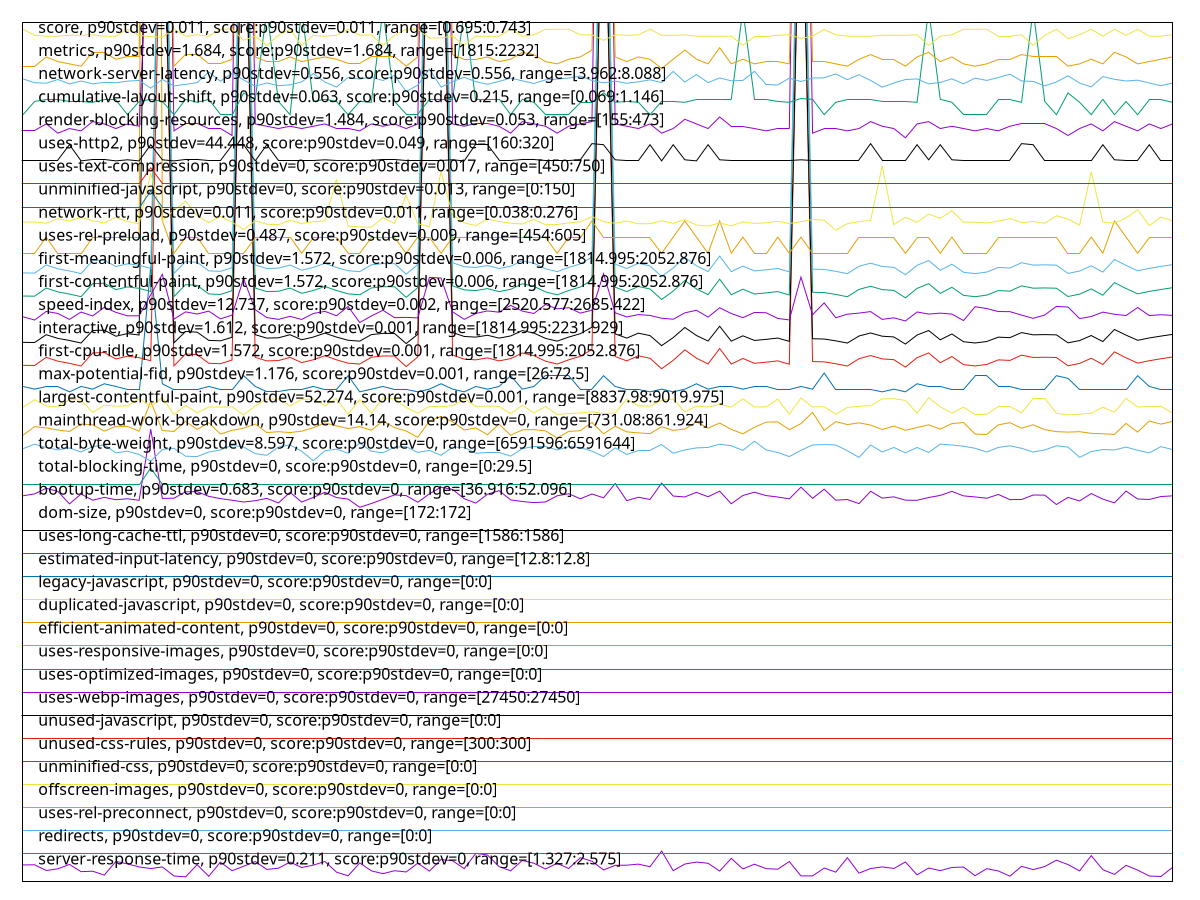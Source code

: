 reset
set terminal svg size 640, 4440 enhanced background rgb 'white'
set output "reprap/correlation/pages+cached+noexternal+nosvg/correlation.svg"

$serverResponseTimeP90Stdev0211ScoreP90Stdev0Range13272575 <<EOF
0 0.7171574903969269
1 0.7234314980793852
2 0.47695262483994866
3 0.5486555697823303
4 0.7386683738796416
5 0.42676056338028173
6 0.4455825864276568
7 0.27708066581306
8 0.8704225352112676
9 0.7628681177976953
10 0.6320102432778487
11 0.5620998719590267
12 0.6302176696542894
13 0.24033290653008957
14 0.2
15 0.7288092189500639
16 0.22599231754161345
17 0.840845070422535
18 0.46798975672215115
19 0.6597951344430215
20 0.864148527528809
21 0.5235595390524965
22 0.5746478873239435
23 0.8417413572343146
24 0.6069142125480154
25 0.7081946222791293
26 0.866837387964148
27 0.4052496798975672
28 0.24481434058898852
29 0.8040973111395644
30 0.4626120358514723
31 0.33892445582586406
32 0.46709346991037126
33 0.41241997439180544
34 0.7933418693982071
35 0.4491677336747759
36 0.9483994878361073
37 0.8999999999999999
38 0.556722151088348
39 1.2199743918053771
40 1.1482714468629958
41 0.6418693982074264
42 0.46440460947503204
43 0.9107554417413568
44 0.7897567221510884
45 0.5414852752880919
46 0.7897567221510884
47 0.5638924455825862
48 1.0317541613316257
49 0.8793854033290651
50 0.5002560819462227
51 0.7010243277848911
52 0.7064020486555695
53 0.7521126760563379
54 0.6409731113956465
55 1.318565941101152
56 0.4697823303457105
57 0.7556978233034568
58 0.8417413572343146
59 0.7897567221510884
60 0.452752880921895
61 1.0003841229193342
62 0.5432778489116514
63 0.7503201024327784
64 0.5576184379001281
65 0.5316261203585145
66 0.8650448143405887
67 0.2421254801536493
68 0.24122919334186943
69 0.5818181818181818
70 0.4052496798975672
71 1.0272727272727271
72 0.3622279129321383
73 0.5620998719590267
74 0.6302176696542892
75 0.5647887323943659
76 0.845326504481434
77 0.28873239436619713
78 0.5827144686299615
79 0.4697823303457107
80 0.6087067861715747
81 0.6257362355953905
82 0.251088348271447
83 0.5549295774647887
84 0.45633802816901403
85 0.2304737516005122
86 0.6553137003841227
87 0.5163892445582585
88 0.6481434058898846
89 0.9233034571062737
90 0.7332906530089625
91 0.4590268886043534
92 1.1204865556978232
93 0.5119078104993597
94 0.3075544174135722
95 0.7001280409731114
96 0.4930857874519845
97 0.23854033290653
98 0.2179257362355954
99 0.6078104993597948
EOF

$redirectsP90Stdev0ScoreP90Stdev0Range00 <<EOF
0 1.2
1 1.2
2 1.2
3 1.2
4 1.2
5 1.2
6 1.2
7 1.2
8 1.2
9 1.2
10 1.2
11 1.2
12 1.2
13 1.2
14 1.2
15 1.2
16 1.2
17 1.2
18 1.2
19 1.2
20 1.2
21 1.2
22 1.2
23 1.2
24 1.2
25 1.2
26 1.2
27 1.2
28 1.2
29 1.2
30 1.2
31 1.2
32 1.2
33 1.2
34 1.2
35 1.2
36 1.2
37 1.2
38 1.2
39 1.2
40 1.2
41 1.2
42 1.2
43 1.2
44 1.2
45 1.2
46 1.2
47 1.2
48 1.2
49 1.2
50 1.2
51 1.2
52 1.2
53 1.2
54 1.2
55 1.2
56 1.2
57 1.2
58 1.2
59 1.2
60 1.2
61 1.2
62 1.2
63 1.2
64 1.2
65 1.2
66 1.2
67 1.2
68 1.2
69 1.2
70 1.2
71 1.2
72 1.2
73 1.2
74 1.2
75 1.2
76 1.2
77 1.2
78 1.2
79 1.2
80 1.2
81 1.2
82 1.2
83 1.2
84 1.2
85 1.2
86 1.2
87 1.2
88 1.2
89 1.2
90 1.2
91 1.2
92 1.2
93 1.2
94 1.2
95 1.2
96 1.2
97 1.2
98 1.2
99 1.2
EOF

$usesRelPreconnectP90Stdev0ScoreP90Stdev0Range00 <<EOF
0 2.2
1 2.2
2 2.2
3 2.2
4 2.2
5 2.2
6 2.2
7 2.2
8 2.2
9 2.2
10 2.2
11 2.2
12 2.2
13 2.2
14 2.2
15 2.2
16 2.2
17 2.2
18 2.2
19 2.2
20 2.2
21 2.2
22 2.2
23 2.2
24 2.2
25 2.2
26 2.2
27 2.2
28 2.2
29 2.2
30 2.2
31 2.2
32 2.2
33 2.2
34 2.2
35 2.2
36 2.2
37 2.2
38 2.2
39 2.2
40 2.2
41 2.2
42 2.2
43 2.2
44 2.2
45 2.2
46 2.2
47 2.2
48 2.2
49 2.2
50 2.2
51 2.2
52 2.2
53 2.2
54 2.2
55 2.2
56 2.2
57 2.2
58 2.2
59 2.2
60 2.2
61 2.2
62 2.2
63 2.2
64 2.2
65 2.2
66 2.2
67 2.2
68 2.2
69 2.2
70 2.2
71 2.2
72 2.2
73 2.2
74 2.2
75 2.2
76 2.2
77 2.2
78 2.2
79 2.2
80 2.2
81 2.2
82 2.2
83 2.2
84 2.2
85 2.2
86 2.2
87 2.2
88 2.2
89 2.2
90 2.2
91 2.2
92 2.2
93 2.2
94 2.2
95 2.2
96 2.2
97 2.2
98 2.2
99 2.2
EOF

$offscreenImagesP90Stdev0ScoreP90Stdev0Range00 <<EOF
0 3.2
1 3.2
2 3.2
3 3.2
4 3.2
5 3.2
6 3.2
7 3.2
8 3.2
9 3.2
10 3.2
11 3.2
12 3.2
13 3.2
14 3.2
15 3.2
16 3.2
17 3.2
18 3.2
19 3.2
20 3.2
21 3.2
22 3.2
23 3.2
24 3.2
25 3.2
26 3.2
27 3.2
28 3.2
29 3.2
30 3.2
31 3.2
32 3.2
33 3.2
34 3.2
35 3.2
36 3.2
37 3.2
38 3.2
39 3.2
40 3.2
41 3.2
42 3.2
43 3.2
44 3.2
45 3.2
46 3.2
47 3.2
48 3.2
49 3.2
50 3.2
51 3.2
52 3.2
53 3.2
54 3.2
55 3.2
56 3.2
57 3.2
58 3.2
59 3.2
60 3.2
61 3.2
62 3.2
63 3.2
64 3.2
65 3.2
66 3.2
67 3.2
68 3.2
69 3.2
70 3.2
71 3.2
72 3.2
73 3.2
74 3.2
75 3.2
76 3.2
77 3.2
78 3.2
79 3.2
80 3.2
81 3.2
82 3.2
83 3.2
84 3.2
85 3.2
86 3.2
87 3.2
88 3.2
89 3.2
90 3.2
91 3.2
92 3.2
93 3.2
94 3.2
95 3.2
96 3.2
97 3.2
98 3.2
99 3.2
EOF

$unminifiedCssP90Stdev0ScoreP90Stdev0Range00 <<EOF
0 4.2
1 4.2
2 4.2
3 4.2
4 4.2
5 4.2
6 4.2
7 4.2
8 4.2
9 4.2
10 4.2
11 4.2
12 4.2
13 4.2
14 4.2
15 4.2
16 4.2
17 4.2
18 4.2
19 4.2
20 4.2
21 4.2
22 4.2
23 4.2
24 4.2
25 4.2
26 4.2
27 4.2
28 4.2
29 4.2
30 4.2
31 4.2
32 4.2
33 4.2
34 4.2
35 4.2
36 4.2
37 4.2
38 4.2
39 4.2
40 4.2
41 4.2
42 4.2
43 4.2
44 4.2
45 4.2
46 4.2
47 4.2
48 4.2
49 4.2
50 4.2
51 4.2
52 4.2
53 4.2
54 4.2
55 4.2
56 4.2
57 4.2
58 4.2
59 4.2
60 4.2
61 4.2
62 4.2
63 4.2
64 4.2
65 4.2
66 4.2
67 4.2
68 4.2
69 4.2
70 4.2
71 4.2
72 4.2
73 4.2
74 4.2
75 4.2
76 4.2
77 4.2
78 4.2
79 4.2
80 4.2
81 4.2
82 4.2
83 4.2
84 4.2
85 4.2
86 4.2
87 4.2
88 4.2
89 4.2
90 4.2
91 4.2
92 4.2
93 4.2
94 4.2
95 4.2
96 4.2
97 4.2
98 4.2
99 4.2
EOF

$unusedCssRulesP90Stdev0ScoreP90Stdev0Range300300 <<EOF
0 5.2
1 5.2
2 5.2
3 5.2
4 5.2
5 5.2
6 5.2
7 5.2
8 5.2
9 5.2
10 5.2
11 5.2
12 5.2
13 5.2
14 5.2
15 5.2
16 5.2
17 5.2
18 5.2
19 5.2
20 5.2
21 5.2
22 5.2
23 5.2
24 5.2
25 5.2
26 5.2
27 5.2
28 5.2
29 5.2
30 5.2
31 5.2
32 5.2
33 5.2
34 5.2
35 5.2
36 5.2
37 5.2
38 5.2
39 5.2
40 5.2
41 5.2
42 5.2
43 5.2
44 5.2
45 5.2
46 5.2
47 5.2
48 5.2
49 5.2
50 5.2
51 5.2
52 5.2
53 5.2
54 5.2
55 5.2
56 5.2
57 5.2
58 5.2
59 5.2
60 5.2
61 5.2
62 5.2
63 5.2
64 5.2
65 5.2
66 5.2
67 5.2
68 5.2
69 5.2
70 5.2
71 5.2
72 5.2
73 5.2
74 5.2
75 5.2
76 5.2
77 5.2
78 5.2
79 5.2
80 5.2
81 5.2
82 5.2
83 5.2
84 5.2
85 5.2
86 5.2
87 5.2
88 5.2
89 5.2
90 5.2
91 5.2
92 5.2
93 5.2
94 5.2
95 5.2
96 5.2
97 5.2
98 5.2
99 5.2
EOF

$unusedJavascriptP90Stdev0ScoreP90Stdev0Range00 <<EOF
0 6.2
1 6.2
2 6.2
3 6.2
4 6.2
5 6.2
6 6.2
7 6.2
8 6.2
9 6.2
10 6.2
11 6.2
12 6.2
13 6.2
14 6.2
15 6.2
16 6.2
17 6.2
18 6.2
19 6.2
20 6.2
21 6.2
22 6.2
23 6.2
24 6.2
25 6.2
26 6.2
27 6.2
28 6.2
29 6.2
30 6.2
31 6.2
32 6.2
33 6.2
34 6.2
35 6.2
36 6.2
37 6.2
38 6.2
39 6.2
40 6.2
41 6.2
42 6.2
43 6.2
44 6.2
45 6.2
46 6.2
47 6.2
48 6.2
49 6.2
50 6.2
51 6.2
52 6.2
53 6.2
54 6.2
55 6.2
56 6.2
57 6.2
58 6.2
59 6.2
60 6.2
61 6.2
62 6.2
63 6.2
64 6.2
65 6.2
66 6.2
67 6.2
68 6.2
69 6.2
70 6.2
71 6.2
72 6.2
73 6.2
74 6.2
75 6.2
76 6.2
77 6.2
78 6.2
79 6.2
80 6.2
81 6.2
82 6.2
83 6.2
84 6.2
85 6.2
86 6.2
87 6.2
88 6.2
89 6.2
90 6.2
91 6.2
92 6.2
93 6.2
94 6.2
95 6.2
96 6.2
97 6.2
98 6.2
99 6.2
EOF

$usesWebpImagesP90Stdev0ScoreP90Stdev0Range2745027450 <<EOF
0 7.2
1 7.2
2 7.2
3 7.2
4 7.2
5 7.2
6 7.2
7 7.2
8 7.2
9 7.2
10 7.2
11 7.2
12 7.2
13 7.2
14 7.2
15 7.2
16 7.2
17 7.2
18 7.2
19 7.2
20 7.2
21 7.2
22 7.2
23 7.2
24 7.2
25 7.2
26 7.2
27 7.2
28 7.2
29 7.2
30 7.2
31 7.2
32 7.2
33 7.2
34 7.2
35 7.2
36 7.2
37 7.2
38 7.2
39 7.2
40 7.2
41 7.2
42 7.2
43 7.2
44 7.2
45 7.2
46 7.2
47 7.2
48 7.2
49 7.2
50 7.2
51 7.2
52 7.2
53 7.2
54 7.2
55 7.2
56 7.2
57 7.2
58 7.2
59 7.2
60 7.2
61 7.2
62 7.2
63 7.2
64 7.2
65 7.2
66 7.2
67 7.2
68 7.2
69 7.2
70 7.2
71 7.2
72 7.2
73 7.2
74 7.2
75 7.2
76 7.2
77 7.2
78 7.2
79 7.2
80 7.2
81 7.2
82 7.2
83 7.2
84 7.2
85 7.2
86 7.2
87 7.2
88 7.2
89 7.2
90 7.2
91 7.2
92 7.2
93 7.2
94 7.2
95 7.2
96 7.2
97 7.2
98 7.2
99 7.2
EOF

$usesOptimizedImagesP90Stdev0ScoreP90Stdev0Range00 <<EOF
0 8.2
1 8.2
2 8.2
3 8.2
4 8.2
5 8.2
6 8.2
7 8.2
8 8.2
9 8.2
10 8.2
11 8.2
12 8.2
13 8.2
14 8.2
15 8.2
16 8.2
17 8.2
18 8.2
19 8.2
20 8.2
21 8.2
22 8.2
23 8.2
24 8.2
25 8.2
26 8.2
27 8.2
28 8.2
29 8.2
30 8.2
31 8.2
32 8.2
33 8.2
34 8.2
35 8.2
36 8.2
37 8.2
38 8.2
39 8.2
40 8.2
41 8.2
42 8.2
43 8.2
44 8.2
45 8.2
46 8.2
47 8.2
48 8.2
49 8.2
50 8.2
51 8.2
52 8.2
53 8.2
54 8.2
55 8.2
56 8.2
57 8.2
58 8.2
59 8.2
60 8.2
61 8.2
62 8.2
63 8.2
64 8.2
65 8.2
66 8.2
67 8.2
68 8.2
69 8.2
70 8.2
71 8.2
72 8.2
73 8.2
74 8.2
75 8.2
76 8.2
77 8.2
78 8.2
79 8.2
80 8.2
81 8.2
82 8.2
83 8.2
84 8.2
85 8.2
86 8.2
87 8.2
88 8.2
89 8.2
90 8.2
91 8.2
92 8.2
93 8.2
94 8.2
95 8.2
96 8.2
97 8.2
98 8.2
99 8.2
EOF

$usesResponsiveImagesP90Stdev0ScoreP90Stdev0Range00 <<EOF
0 9.2
1 9.2
2 9.2
3 9.2
4 9.2
5 9.2
6 9.2
7 9.2
8 9.2
9 9.2
10 9.2
11 9.2
12 9.2
13 9.2
14 9.2
15 9.2
16 9.2
17 9.2
18 9.2
19 9.2
20 9.2
21 9.2
22 9.2
23 9.2
24 9.2
25 9.2
26 9.2
27 9.2
28 9.2
29 9.2
30 9.2
31 9.2
32 9.2
33 9.2
34 9.2
35 9.2
36 9.2
37 9.2
38 9.2
39 9.2
40 9.2
41 9.2
42 9.2
43 9.2
44 9.2
45 9.2
46 9.2
47 9.2
48 9.2
49 9.2
50 9.2
51 9.2
52 9.2
53 9.2
54 9.2
55 9.2
56 9.2
57 9.2
58 9.2
59 9.2
60 9.2
61 9.2
62 9.2
63 9.2
64 9.2
65 9.2
66 9.2
67 9.2
68 9.2
69 9.2
70 9.2
71 9.2
72 9.2
73 9.2
74 9.2
75 9.2
76 9.2
77 9.2
78 9.2
79 9.2
80 9.2
81 9.2
82 9.2
83 9.2
84 9.2
85 9.2
86 9.2
87 9.2
88 9.2
89 9.2
90 9.2
91 9.2
92 9.2
93 9.2
94 9.2
95 9.2
96 9.2
97 9.2
98 9.2
99 9.2
EOF

$efficientAnimatedContentP90Stdev0ScoreP90Stdev0Range00 <<EOF
0 10.2
1 10.2
2 10.2
3 10.2
4 10.2
5 10.2
6 10.2
7 10.2
8 10.2
9 10.2
10 10.2
11 10.2
12 10.2
13 10.2
14 10.2
15 10.2
16 10.2
17 10.2
18 10.2
19 10.2
20 10.2
21 10.2
22 10.2
23 10.2
24 10.2
25 10.2
26 10.2
27 10.2
28 10.2
29 10.2
30 10.2
31 10.2
32 10.2
33 10.2
34 10.2
35 10.2
36 10.2
37 10.2
38 10.2
39 10.2
40 10.2
41 10.2
42 10.2
43 10.2
44 10.2
45 10.2
46 10.2
47 10.2
48 10.2
49 10.2
50 10.2
51 10.2
52 10.2
53 10.2
54 10.2
55 10.2
56 10.2
57 10.2
58 10.2
59 10.2
60 10.2
61 10.2
62 10.2
63 10.2
64 10.2
65 10.2
66 10.2
67 10.2
68 10.2
69 10.2
70 10.2
71 10.2
72 10.2
73 10.2
74 10.2
75 10.2
76 10.2
77 10.2
78 10.2
79 10.2
80 10.2
81 10.2
82 10.2
83 10.2
84 10.2
85 10.2
86 10.2
87 10.2
88 10.2
89 10.2
90 10.2
91 10.2
92 10.2
93 10.2
94 10.2
95 10.2
96 10.2
97 10.2
98 10.2
99 10.2
EOF

$duplicatedJavascriptP90Stdev0ScoreP90Stdev0Range00 <<EOF
0 11.2
1 11.2
2 11.2
3 11.2
4 11.2
5 11.2
6 11.2
7 11.2
8 11.2
9 11.2
10 11.2
11 11.2
12 11.2
13 11.2
14 11.2
15 11.2
16 11.2
17 11.2
18 11.2
19 11.2
20 11.2
21 11.2
22 11.2
23 11.2
24 11.2
25 11.2
26 11.2
27 11.2
28 11.2
29 11.2
30 11.2
31 11.2
32 11.2
33 11.2
34 11.2
35 11.2
36 11.2
37 11.2
38 11.2
39 11.2
40 11.2
41 11.2
42 11.2
43 11.2
44 11.2
45 11.2
46 11.2
47 11.2
48 11.2
49 11.2
50 11.2
51 11.2
52 11.2
53 11.2
54 11.2
55 11.2
56 11.2
57 11.2
58 11.2
59 11.2
60 11.2
61 11.2
62 11.2
63 11.2
64 11.2
65 11.2
66 11.2
67 11.2
68 11.2
69 11.2
70 11.2
71 11.2
72 11.2
73 11.2
74 11.2
75 11.2
76 11.2
77 11.2
78 11.2
79 11.2
80 11.2
81 11.2
82 11.2
83 11.2
84 11.2
85 11.2
86 11.2
87 11.2
88 11.2
89 11.2
90 11.2
91 11.2
92 11.2
93 11.2
94 11.2
95 11.2
96 11.2
97 11.2
98 11.2
99 11.2
EOF

$legacyJavascriptP90Stdev0ScoreP90Stdev0Range00 <<EOF
0 12.2
1 12.2
2 12.2
3 12.2
4 12.2
5 12.2
6 12.2
7 12.2
8 12.2
9 12.2
10 12.2
11 12.2
12 12.2
13 12.2
14 12.2
15 12.2
16 12.2
17 12.2
18 12.2
19 12.2
20 12.2
21 12.2
22 12.2
23 12.2
24 12.2
25 12.2
26 12.2
27 12.2
28 12.2
29 12.2
30 12.2
31 12.2
32 12.2
33 12.2
34 12.2
35 12.2
36 12.2
37 12.2
38 12.2
39 12.2
40 12.2
41 12.2
42 12.2
43 12.2
44 12.2
45 12.2
46 12.2
47 12.2
48 12.2
49 12.2
50 12.2
51 12.2
52 12.2
53 12.2
54 12.2
55 12.2
56 12.2
57 12.2
58 12.2
59 12.2
60 12.2
61 12.2
62 12.2
63 12.2
64 12.2
65 12.2
66 12.2
67 12.2
68 12.2
69 12.2
70 12.2
71 12.2
72 12.2
73 12.2
74 12.2
75 12.2
76 12.2
77 12.2
78 12.2
79 12.2
80 12.2
81 12.2
82 12.2
83 12.2
84 12.2
85 12.2
86 12.2
87 12.2
88 12.2
89 12.2
90 12.2
91 12.2
92 12.2
93 12.2
94 12.2
95 12.2
96 12.2
97 12.2
98 12.2
99 12.2
EOF

$estimatedInputLatencyP90Stdev0ScoreP90Stdev0Range128128 <<EOF
0 13.2
1 13.2
2 13.2
3 13.2
4 13.2
5 13.2
6 13.2
7 13.2
8 13.2
9 13.2
10 13.2
11 13.2
12 13.2
13 13.2
14 13.2
15 13.2
16 13.2
17 13.2
18 13.2
19 13.2
20 13.2
21 13.2
22 13.2
23 13.2
24 13.2
25 13.2
26 13.2
27 13.2
28 13.2
29 13.2
30 13.2
31 13.2
32 13.2
33 13.2
34 13.2
35 13.2
36 13.2
37 13.2
38 13.2
39 13.2
40 13.2
41 13.2
42 13.2
43 13.2
44 13.2
45 13.2
46 13.2
47 13.2
48 13.2
49 13.2
50 13.2
51 13.2
52 13.2
53 13.2
54 13.2
55 13.2
56 13.2
57 13.2
58 13.2
59 13.2
60 13.2
61 13.2
62 13.2
63 13.2
64 13.2
65 13.2
66 13.2
67 13.2
68 13.2
69 13.2
70 13.2
71 13.2
72 13.2
73 13.2
74 13.2
75 13.2
76 13.2
77 13.2
78 13.2
79 13.2
80 13.2
81 13.2
82 13.2
83 13.2
84 13.2
85 13.2
86 13.2
87 13.2
88 13.2
89 13.2
90 13.2
91 13.2
92 13.2
93 13.2
94 13.2
95 13.2
96 13.2
97 13.2
98 13.2
99 13.2
EOF

$usesLongCacheTtlP90Stdev0ScoreP90Stdev0Range15861586 <<EOF
0 14.2
1 14.2
2 14.2
3 14.2
4 14.2
5 14.2
6 14.2
7 14.2
8 14.2
9 14.2
10 14.2
11 14.2
12 14.2
13 14.2
14 14.2
15 14.2
16 14.2
17 14.2
18 14.2
19 14.2
20 14.2
21 14.2
22 14.2
23 14.2
24 14.2
25 14.2
26 14.2
27 14.2
28 14.2
29 14.2
30 14.2
31 14.2
32 14.2
33 14.2
34 14.2
35 14.2
36 14.2
37 14.2
38 14.2
39 14.2
40 14.2
41 14.2
42 14.2
43 14.2
44 14.2
45 14.2
46 14.2
47 14.2
48 14.2
49 14.2
50 14.2
51 14.2
52 14.2
53 14.2
54 14.2
55 14.2
56 14.2
57 14.2
58 14.2
59 14.2
60 14.2
61 14.2
62 14.2
63 14.2
64 14.2
65 14.2
66 14.2
67 14.2
68 14.2
69 14.2
70 14.2
71 14.2
72 14.2
73 14.2
74 14.2
75 14.2
76 14.2
77 14.2
78 14.2
79 14.2
80 14.2
81 14.2
82 14.2
83 14.2
84 14.2
85 14.2
86 14.2
87 14.2
88 14.2
89 14.2
90 14.2
91 14.2
92 14.2
93 14.2
94 14.2
95 14.2
96 14.2
97 14.2
98 14.2
99 14.2
EOF

$domSizeP90Stdev0ScoreP90Stdev0Range172172 <<EOF
0 15.2
1 15.2
2 15.2
3 15.2
4 15.2
5 15.2
6 15.2
7 15.2
8 15.2
9 15.2
10 15.2
11 15.2
12 15.2
13 15.2
14 15.2
15 15.2
16 15.2
17 15.2
18 15.2
19 15.2
20 15.2
21 15.2
22 15.2
23 15.2
24 15.2
25 15.2
26 15.2
27 15.2
28 15.2
29 15.2
30 15.2
31 15.2
32 15.2
33 15.2
34 15.2
35 15.2
36 15.2
37 15.2
38 15.2
39 15.2
40 15.2
41 15.2
42 15.2
43 15.2
44 15.2
45 15.2
46 15.2
47 15.2
48 15.2
49 15.2
50 15.2
51 15.2
52 15.2
53 15.2
54 15.2
55 15.2
56 15.2
57 15.2
58 15.2
59 15.2
60 15.2
61 15.2
62 15.2
63 15.2
64 15.2
65 15.2
66 15.2
67 15.2
68 15.2
69 15.2
70 15.2
71 15.2
72 15.2
73 15.2
74 15.2
75 15.2
76 15.2
77 15.2
78 15.2
79 15.2
80 15.2
81 15.2
82 15.2
83 15.2
84 15.2
85 15.2
86 15.2
87 15.2
88 15.2
89 15.2
90 15.2
91 15.2
92 15.2
93 15.2
94 15.2
95 15.2
96 15.2
97 15.2
98 15.2
99 15.2
EOF

$bootupTimeP90Stdev0683ScoreP90Stdev0Range3691652096 <<EOF
0 16.70025477707006
1 16.78229299363057
2 17.02216560509554
3 16.89197452229299
4 16.349808917197453
5 16.77605095541401
6 16.508535031847135
7 16.631592356687896
8 16.52993630573248
9 16.570063694267514
10 16.506751592356686
11 19.584076433121005
12 16.586114649681527
13 16.59592356687898
14 16.86968152866242
15 16.88038216560509
16 16.676178343949044
17 16.5771974522293
18 16.50853503184713
19 16.430063694267513
20 16.487133757961782
21 16.58700636942675
22 16.390828025477706
23 16.848280254777066
24 16.42917197452229
25 16.62713375796178
26 16.852738853503183
27 16.62356687898089
28 16.55668789808917
29 16.2
30 16.365859872611463
31 16.549554140127388
32 16.737707006369426
33 16.707388535031846
34 16.41936305732484
35 16.784076433121015
36 17.072993630573244
37 16.9740127388535
38 16.573630573248405
39 16.384585987261143
40 16.765350318471334
41 16.923184713375797
42 16.52369426751592
43 16.451464968152866
44 16.405095541401273
45 16.432738853503185
46 16.698471337579615
47 16.78764331210191
48 16.570955414012737
49 16.77605095541401
50 16.612866242038212
51 17.229044585987257
52 16.488917197452228
53 16.636942675159233
54 16.54152866242038
55 17.24687898089172
56 16.688662420382165
57 16.650318471337577
58 16.84917197452229
59 16.658343949044582
60 16.9
61 16.354267515923567
62 16.712738853503183
63 16.854522292993625
64 16.70917197452229
65 16.64764331210191
66 16.566496815286623
67 17.07388535031847
68 16.59057324840764
69 16.98649681528662
70 16.509426751592354
71 16.538853503184715
72 16.360509554140126
73 16.89554140127388
74 16.59859872611465
75 16.65477707006369
76 16.51031847133758
77 16.503184713375795
78 16.62624203821656
79 16.716305732484074
80 16.890191082802545
81 16.69668789808917
82 16.650318471337577
83 16.59324840764331
84 16.757324840764326
85 16.533503184713375
86 16.53796178343949
87 16.732356687898086
88 16.728789808917195
89 16.32216560509554
90 16.630700636942674
91 16.476433121019106
92 16.79745222929936
93 16.555796178343947
94 16.39528662420382
95 16.904458598726112
96 16.55936305732484
97 16.540636942675157
98 16.667261146496813
99 16.695796178343947
EOF

$totalBlockingTimeP90Stdev0ScoreP90Stdev0Range0295 <<EOF
0 17.2
1 17.2
2 17.2
3 17.2
4 17.2
5 17.2
6 17.2
7 17.2
8 17.2
9 17.2
10 17.2
11 17.9
12 17.2
13 17.2
14 17.2
15 17.2
16 17.2
17 17.2
18 17.2
19 17.2
20 17.2
21 17.2
22 17.2
23 17.2
24 17.2
25 17.2
26 17.2
27 17.2
28 17.2
29 17.2
30 17.2
31 17.2
32 17.2
33 17.2
34 17.2
35 17.2
36 17.2
37 17.2
38 17.2
39 17.2
40 17.2
41 17.2
42 17.2
43 17.2
44 17.2
45 17.2
46 17.2
47 17.2
48 17.2
49 17.2
50 17.2
51 17.2
52 17.2
53 17.2
54 17.2
55 17.2
56 17.2
57 17.2
58 17.2
59 17.2
60 17.2
61 17.2
62 17.2
63 17.2
64 17.2
65 17.2
66 17.2
67 17.2
68 17.2
69 17.2
70 17.2
71 17.2
72 17.2
73 17.2
74 17.2
75 17.2
76 17.2
77 17.2
78 17.2
79 17.2
80 17.2
81 17.2
82 17.2
83 17.2
84 17.2
85 17.2
86 17.2
87 17.2
88 17.2
89 17.2
90 17.2
91 17.2
92 17.2
93 17.2
94 17.2
95 17.2
96 17.2
97 17.2
98 17.2
99 17.2
EOF

$totalByteWeightP90Stdev8597ScoreP90Stdev0Range65915966591644 <<EOF
0 18.73846153846154
1 18.935897435897434
2 18.79230769230769
3 18.684615384615384
4 18.774358974358975
5 18.594871794871793
6 18.828205128205127
7 18.9
8 18.558974358974357
9 18.63076923076923
10 18.487179487179485
11 18.2
12 18.702564102564104
13 18.756410256410255
14 18.415384615384614
15 18.397435897435898
16 18.594871794871793
17 18.684615384615384
18 18.882051282051282
19 18.81025641025641
20 18.52307692307692
21 18.45128205128205
22 18.81025641025641
23 18.9
24 18.63076923076923
25 18.21794871794872
26 18.648717948717948
27 18.72051282051282
28 18.54102564102564
29 18.98974358974359
30 18.63076923076923
31 18.558974358974357
32 18.81025641025641
33 18.828205128205127
34 18.576923076923077
35 18.666666666666664
36 18.45128205128205
37 18.81025641025641
38 18.79230769230769
39 18.54102564102564
40 18.558974358974357
41 18.558974358974357
42 18.415384615384614
43 18.73846153846154
44 18.846153846153847
45 18.846153846153847
46 18.684615384615384
47 18.828205128205127
48 18.79230769230769
49 18.63076923076923
50 18.397435897435898
51 18.774358974358975
52 18.487179487179485
53 18.648717948717948
54 18.648717948717948
55 18.91794871794872
56 18.54102564102564
57 18.684615384615384
58 18.774358974358975
59 18.79230769230769
60 18.935897435897434
61 18.864102564102563
62 18.666666666666664
63 19.06153846153846
64 18.684615384615384
65 18.576923076923077
66 18.397435897435898
67 18.666666666666664
68 18.9
69 18.91794871794872
70 18.9
71 18.648717948717948
72 18.361538461538462
73 18.9
74 18.594871794871793
75 18.79230769230769
76 18.558974358974357
77 18.79230769230769
78 18.576923076923077
79 18.935897435897434
80 18.9
81 18.846153846153847
82 18.756410256410255
83 18.594871794871793
84 18.79230769230769
85 18.864102564102563
86 18.756410256410255
87 18.594871794871793
88 18.684615384615384
89 18.864102564102563
90 18.81025641025641
91 18.361538461538462
92 18.612820512820512
93 18.702564102564104
94 18.684615384615384
95 18.81025641025641
96 18.666666666666664
97 18.558974358974357
98 18.828205128205127
99 18.702564102564104
EOF

$mainthreadWorkBreakdownP90Stdev1414ScoreP90Stdev0Range73108861924 <<EOF
0 19.321827622014528
1 19.69341640706127
2 19.638317757009357
3 19.548473520249228
4 19.485621322256844
5 19.80802353755626
6 19.77390792661821
7 19.49952924887505
8 19.706694357909313
9 19.703156801661482
10 19.49749394254067
11 20.785164416753222
12 19.525600553824855
13 19.485669781931467
14 19.925102111457257
15 19.574157147802012
16 19.866514364832128
17 19.372758740048454
18 19.533014884042927
19 19.624894427137416
20 19.805552094150222
21 19.43682242990654
22 19.475590169608868
23 19.436337833160263
24 19.49967462789893
25 19.646119764624444
26 19.85488404292143
27 19.72758047767394
28 19.611034960193834
29 19.695887850467283
30 19.54149532710282
31 19.934794046382844
32 19.651062651436483
33 19.50447213568709
34 19.233873312564892
35 19.933340256144003
36 20.1370647282797
37 19.9
38 19.550072689511957
39 19.63739702319141
40 19.345233644859807
41 19.803080650744207
42 19.318047767393562
43 19.55501557632399
44 19.566742817583936
45 19.510287296642435
46 19.2
47 19.486105919003123
48 19.51983385254413
49 19.874655590169613
50 19.38400138456213
51 19.70897196261682
52 19.46706126687435
53 19.42383523710626
54 19.38962270681897
55 19.687262028383532
56 19.53272412599515
57 19.58816199376947
58 19.900339217722404
59 19.627220491519562
60 19.849844236760134
61 19.575998615437868
62 19.381966078227762
63 19.667635860159223
64 19.88822429906543
65 19.899030806507458
66 19.559425406715132
67 19.825469020422293
68 20.310065766701296
69 19.531900311526485
70 19.911484942886823
71 19.78243682935272
72 19.858954655590182
73 19.761599169262723
74 19.57037729318102
75 19.718760816891667
76 19.53698857736241
77 19.65406715126342
78 19.772987192800286
79 19.58661128418138
80 19.823482173762553
81 19.872911041883015
82 19.37261336102457
83 19.355458636206297
84 19.77182416060922
85 19.86447905849776
86 19.625960539979232
87 19.775216337833157
88 19.56344755970925
89 19.478013153340253
90 19.457223952924878
91 19.474524056767056
92 19.404257528556588
93 19.384970578054688
94 19.35826929733472
95 19.833852544132913
96 19.456303219106953
97 19.94070612668744
98 19.802499134648663
99 19.92146763586017
EOF

$largestContentfulPaintP90Stdev52274ScoreP90Stdev0001Range8837989019975 <<EOF
0 20.531435538146145
1 20.857670928919074
2 20.589423929545177
3 20.549965377960714
4 20.86572708355668
5 20.853408479052934
6 20.309432180785684
7 20.623411162335
8 20.57632622549876
9 20.597585194206236
10 20.908014898435095
11 20.563576193068364
12 20.95461761453259
13 20.21667268874936
14 20.613418246673582
15 20.29736194276733
16 20.54668582083849
17 20.54255605423666
18 20.549070387879393
19 20.2
20 20.588486024720538
21 20.883825288127035
22 20.89314504353965
23 20.588831830478167
24 20.87146501278557
25 20.891912540404707
26 20.600377140332103
27 20.89883902143723
28 20.236423214595632
29 20.866389670607873
30 20.278806395570278
31 20.926361469490832
32 20.920022319220518
33 20.522219441533778
34 20.280799546981438
35 20.569524549661754
36 20.55803210579595
37 20.60480606623145
38 20.896945589791915
39 20.571690189316516
40 20.585596432004852
41 20.5638032058409
42 20.254685614705586
43 20.619491615780056
44 20.290157241514937
45 20.56158221238682
46 20.22143850574953
47 20.259734212912814
48 20.285869291583918
49 20.334856160087103
50 20.258688502935925
51 20.284194994642327
52 20.883900544416015
53 20.594452417945167
54 20.582341131041897
55 20.830099761229345
56 20.888130860054105
57 20.332454593002975
58 20.583097425648496
59 20.54187750373023
60 20.652736236924923
61 20.541169099489355
62 20.90191063900615
63 20.545429476179514
64 20.54743029834186
65 20.884435631142896
66 20.227969632117894
67 20.93339637762842
68 20.547332029799236
69 20.55672102929042
70 20.232469460636608
71 20.526252805451392
72 20.573824731331197
73 20.60216276682516
74 20.898504825465228
75 20.9
76 20.828628842853846
77 20.275340459925218
78 20.94289836521186
79 20.551565040566125
80 20.283274297178522
81 20.53672711258115
82 20.215609356776422
83 20.227026129718038
84 20.561334053219024
85 20.567278678095587
86 20.29447027687561
87 20.908900766542022
88 20.911325138562198
89 20.27348807716479
90 20.200510001297214
91 20.23465417351061
92 20.27213761031518
93 20.537577322060788
94 20.31750968913615
95 20.915916808777933
96 20.54463959612162
97 20.56491525744996
98 20.574559257589744
99 20.28018796005997
EOF

$maxPotentialFidP90Stdev1176ScoreP90Stdev0001Range26725 <<EOF
0 21.433333333333334
1 21.316666666666666
2 21.433333333333334
3 21.433333333333334
4 21.2
5 21.433333333333334
6 21.316666666666666
7 21.55
8 21.433333333333334
9 21.316666666666666
10 21.316666666666666
11 26.625
12 21.55
13 21.316666666666666
14 21.316666666666666
15 21.316666666666666
16 21.433333333333334
17 21.316666666666666
18 21.316666666666666
19 21.9
20 21.433333333333334
21 21.2
22 21.2
23 21.316666666666666
24 21.316666666666666
25 21.433333333333334
26 21.316666666666666
27 21.316666666666666
28 21.9
29 21.2
30 21.316666666666666
31 21.433333333333334
32 21.316666666666666
33 21.316666666666666
34 21.2
35 21.316666666666666
36 21.55
37 21.316666666666666
38 21.2
39 21.433333333333334
40 21.316666666666666
41 21.433333333333334
42 21.9
43 21.316666666666666
44 21.433333333333334
45 21.9
46 21.9
47 21.9
48 21.316666666666666
49 21.316666666666666
50 21.9
51 21.433333333333334
52 21.316666666666666
53 21.316666666666666
54 21.2
55 21.316666666666666
56 21.2
57 21.316666666666666
58 21.55
59 21.316666666666666
60 21.433333333333334
61 21.433333333333334
62 21.316666666666666
63 21.433333333333334
64 21.433333333333334
65 21.316666666666666
66 21.316666666666666
67 21.433333333333334
68 21.316666666666666
69 22.016666666666666
70 21.316666666666666
71 21.316666666666666
72 21.316666666666666
73 21.316666666666666
74 21.2
75 21.316666666666666
76 21.2
77 21.55
78 21.433333333333334
79 21.433333333333334
80 21.316666666666666
81 21.316666666666666
82 21.9
83 21.9
84 21.433333333333334
85 21.433333333333334
86 21.316666666666666
87 21.316666666666666
88 21.316666666666666
89 21.9
90 21.78333333333333
91 21.316666666666666
92 21.316666666666666
93 21.316666666666666
94 21.316666666666666
95 21.316666666666666
96 21.9
97 21.433333333333334
98 21.316666666666666
99 21.316666666666666
EOF

$firstCpuIdleP90Stdev1572ScoreP90Stdev0001Range18149952052876 <<EOF
0 22.348600823045278
1 22.34182098765435
2 22.69485596707817
3 22.52788065843623
4 22.4341152263374
5 22.31940329218104
6 22.882839506172818
7 22.9
8 22.62420781893
9 22.743436213991767
10 22.68078189300412
11 22.544485596707787
12 46.67337962963015
13 22.32518518518513
14 22.84063786008228
15 22.809094650205747
16 22.437860082304496
17 22.417654320987598
18 22.577561728395033
19 45.762165637860534
20 22.694320987654294
21 22.54010288065838
22 22.55487654320988
23 22.693415637860095
24 22.465617283950568
25 22.587572016460914
26 22.7641975308642
27 22.587263374485588
28 22.4429218106996
29 22.403528806584365
30 22.698127572016464
31 22.75351851851851
32 22.74979423868312
33 22.29355967078187
34 22.7117901234568
35 46.20190329218157
36 46.112463991770056
37 22.79115226337453
38 22.614958847736638
39 22.58551440329219
40 22.669279835390938
41 22.54039094650207
42 22.638837448559652
43 22.880823045267483
44 22.768724279835382
45 22.527777777777775
46 22.403240740740674
47 22.58705761316872
48 22.740041152263334
49 23.034588477366253
50 46.205982510288536
51 22.731111111111115
52 22.540288065843615
53 22.76369341563785
54 22.653744855967062
55 22.2
56 22.563641975308645
57 23.019876543209893
58 22.657901234567895
59 22.408230452674864
60 23.07670781893004
61 22.403930041152236
62 22.64390946502057
63 22.435555555555542
64 22.484032921810684
65 22.541995884773648
66 22.39401234567904
67 46.51845679012392
68 22.511275720164583
69 22.49904320987657
70 22.417427983539095
71 22.317860082304534
72 22.635360082304516
73 22.77234567901234
74 22.626131687242765
75 22.59300411522634
76 22.271409465020522
77 22.679485596707774
78 22.883312757201622
79 22.463909465020556
80 22.7267901234568
81 22.378271604938252
82 22.320082304526736
83 22.386625514403327
84 22.584176954732506
85 22.561728395061696
86 22.789609053497905
87 22.68816872427986
88 22.69890946502057
89 22.68695473251024
90 22.328292181069944
91 22.429732510288066
92 22.656378600823047
93 22.38448559670776
94 22.929753086419748
95 22.67444444444445
96 22.442006172839488
97 22.54755144032921
98 22.63153292181069
99 22.70841563786012
EOF

$interactiveP90Stdev1612ScoreP90Stdev0001Range18149952231929 <<EOF
0 23.342542153048
1 23.33603874132975
2 23.674679975187487
3 23.514512490836314
4 23.424570010714444
5 23.314535047651244
6 23.854999154119422
7 23.871459989849438
8 23.6069122539897
9 23.721279535329614
10 23.66117972142334
11 64.34559578187677
12 46.6755646252756
13 23.32008120453387
14 23.814518130040017
15 23.784260982349284
16 23.428162183499662
17 23.408780240230026
18 23.56216799187952
19 45.801502142898045
20 23.67416680764674
21 23.526236395420916
22 23.540407714430728
23 23.673298370270135
24 23.454787683978978
25 23.571770146055385
26 23.74119438335308
27 23.57147408785879
28 23.433017537923657
29 23.395230643433152
30 23.677818192071285
31 23.73095076975131
32 23.72737833417921
33 23.289745107990733
34 23.690923701573354
35 46.22331105847921
36 46.13751832741284
37 23.767050132521334
38 23.598040376698822
39 23.569796424744837
40 23.65014661929735
41 23.526512716404458
42 23.62094541250774
43 23.853064907235098
44 23.745536570236276
45 23.51441380477077
46 23.39495432244961
47 23.571276715727738
48 23.71802289516717
49 24.000561100772572
50 46.227223960977355
51 23.70945694467942
52 23.526414030338913
53 23.74071082163198
54 23.635245023402682
55 23.2
56 23.548815767213675
57 23.986448993402153
58 23.639231940450006
59 23.399740596627726
60 24.040963175999554
61 23.39561551908868
62 23.62581063553826
63 23.425951615631863
64 23.472452489708438
65 23.528052219026662
66 23.38610218237188
67 46.52695821350089
68 23.498584559860127
69 23.486850786668953
70 23.40856313088592
71 23.313054756668368
72 23.617609823492916
73 23.74901031974285
74 23.608757683415075
75 23.576980770315235
76 23.26849799808262
77 23.659936276997648
78 23.85545311002085
79 23.45314949529125
80 23.705312129927268
81 23.371003214346114
82 23.315186375683744
83 23.379016522867005
84 23.568513505892966
85 23.546980206394828
86 23.765569841538344
87 23.668265380928236
88 23.678568206169285
89 23.667100885354944
90 23.323061523712838
91 23.420365984323013
92 23.637771386680203
93 23.37696385270394
94 23.9
95 23.655100659786847
96 23.432139231940436
97 23.533381266565158
98 23.613938701855293
99 23.687686798624075
EOF

$speedIndexP90Stdev12737ScoreP90Stdev0002Range25205772685422 <<EOF
0 24.450666932019573
1 24.309307378310873
2 24.68110326039855
3 24.59598852702789
4 24.33610551669082
5 24.655872226030766
6 24.48673616959909
7 24.860500526157338
8 24.642327638884847
9 24.490292856255017
10 24.494020186271605
11 25.4086321964512
12 26.290221346358468
13 24.349649178806082
14 24.663535448027602
15 24.569687337264387
16 24.69296901116026
17 24.360021179960317
18 24.519853426896795
19 26.103230020740387
20 24.75628137012889
21 24.41679910248221
22 24.337294412166095
23 24.46855662992783
24 24.334035703432296
25 24.592344223232292
26 24.685871470472087
27 24.492937914295453
28 24.894919227627053
29 24.2
30 24.483916482918648
31 24.733155469822027
32 24.410787147789847
33 24.42484588716311
34 24.40098312729944
35 26.154473113416863
36 26.127774219516738
37 24.66578462307064
38 24.338956058606456
39 24.592938387668667
40 24.703093154653125
41 24.649693587365103
42 24.94546114976408
43 24.695610520763726
44 24.59268407347987
45 24.980364358655095
46 24.792640739798486
47 24.844596922830544
48 24.609838194860995
49 24.733458693180957
50 26.31587604651235
51 24.62323883107974
52 24.444329908461146
53 24.54434246026847
54 24.50845318694274
55 24.38693559771951
56 24.3446023177068
57 24.619519524310473
58 24.73293677310565
59 24.43663511771926
60 24.840385780547294
61 24.590885199001224
62 24.413409003238474
63 24.63827057332256
64 24.624128973424092
65 24.378716331189977
66 24.31384416065666
67 26.168943893739097
68 24.539358213018748
69 25.05259592575312
70 24.408703621142212
71 24.562502820250824
72 24.609460753986028
73 24.675025733071777
74 24.337482359920784
75 24.406511437633416
76 24.268869714145502
77 24.65775431713082
78 24.568297528987376
79 24.60853154610646
80 24.566330835783788
81 24.286403181718875
82 24.884670299364718
83 24.807679447082005
84 24.676966222030245
85 24.671635780822747
86 24.523090657445568
87 24.383206147083825
88 24.52796362925445
89 24.9
90 24.871540136337316
91 24.37385099729726
92 24.460800038933336
93 24.653236314174013
94 24.558180558320096
95 24.50372626598063
96 24.851368968447577
97 24.50299847162888
98 24.538541477691023
99 24.50949777613217
EOF

$firstContentfulPaintP90Stdev1572ScoreP90Stdev0006Range18149952052876 <<EOF
0 25.348600823045278
1 25.34182098765435
2 25.69485596707817
3 25.52788065843623
4 25.4341152263374
5 25.31940329218104
6 25.882839506172818
7 25.9
8 25.62420781893
9 25.743436213991767
10 25.68078189300412
11 25.544485596707787
12 49.67337962963015
13 25.32518518518513
14 25.84063786008228
15 25.809094650205747
16 25.437860082304496
17 25.417654320987598
18 25.577561728395033
19 48.762165637860534
20 25.694320987654294
21 25.54010288065838
22 25.55487654320988
23 25.693415637860095
24 25.465617283950568
25 25.587572016460914
26 25.7641975308642
27 25.587263374485588
28 25.4429218106996
29 25.403528806584365
30 25.698127572016464
31 25.75351851851851
32 25.74979423868312
33 25.29355967078187
34 25.7117901234568
35 49.20190329218157
36 49.112463991770056
37 25.79115226337453
38 25.614958847736638
39 25.58551440329219
40 25.669279835390938
41 25.54039094650207
42 25.638837448559652
43 25.880823045267483
44 25.768724279835382
45 25.527777777777775
46 25.403240740740674
47 25.58705761316872
48 25.740041152263334
49 26.034588477366253
50 49.205982510288536
51 25.731111111111115
52 25.540288065843615
53 25.76369341563785
54 25.653744855967062
55 25.2
56 25.563641975308645
57 26.019876543209893
58 25.657901234567895
59 25.408230452674864
60 26.07670781893004
61 25.403930041152236
62 25.64390946502057
63 25.435555555555542
64 25.484032921810684
65 25.541995884773648
66 25.39401234567904
67 49.51845679012392
68 25.511275720164583
69 25.49904320987657
70 25.417427983539095
71 25.317860082304534
72 25.635360082304516
73 25.77234567901234
74 25.626131687242765
75 25.59300411522634
76 25.271409465020522
77 25.679485596707774
78 25.883312757201622
79 25.463909465020556
80 25.7267901234568
81 25.378271604938252
82 25.320082304526736
83 25.386625514403327
84 25.584176954732506
85 25.561728395061696
86 25.789609053497905
87 25.68816872427986
88 25.69890946502057
89 25.68695473251024
90 25.328292181069944
91 25.429732510288066
92 25.656378600823047
93 25.38448559670776
94 25.929753086419748
95 25.67444444444445
96 25.442006172839488
97 25.54755144032921
98 25.63153292181069
99 25.70841563786012
EOF

$firstMeaningfulPaintP90Stdev1572ScoreP90Stdev0006Range18149952052876 <<EOF
0 26.348600823045278
1 26.34182098765435
2 26.69485596707817
3 26.52788065843623
4 26.4341152263374
5 26.31940329218104
6 26.882839506172818
7 26.9
8 26.62420781893
9 26.743436213991767
10 26.68078189300412
11 26.544485596707787
12 50.67337962963015
13 26.32518518518513
14 26.84063786008228
15 26.809094650205747
16 26.437860082304496
17 26.417654320987598
18 26.577561728395033
19 49.762165637860534
20 26.694320987654294
21 26.54010288065838
22 26.55487654320988
23 26.693415637860095
24 26.465617283950568
25 26.587572016460914
26 26.7641975308642
27 26.587263374485588
28 26.4429218106996
29 26.403528806584365
30 26.698127572016464
31 26.75351851851851
32 26.74979423868312
33 26.29355967078187
34 26.7117901234568
35 50.20190329218157
36 50.112463991770056
37 26.79115226337453
38 26.614958847736638
39 26.58551440329219
40 26.669279835390938
41 26.54039094650207
42 26.638837448559652
43 26.880823045267483
44 26.768724279835382
45 26.527777777777775
46 26.403240740740674
47 26.58705761316872
48 26.740041152263334
49 27.034588477366253
50 50.205982510288536
51 26.731111111111115
52 26.540288065843615
53 26.76369341563785
54 26.653744855967062
55 26.2
56 26.563641975308645
57 27.019876543209893
58 26.657901234567895
59 26.408230452674864
60 27.07670781893004
61 26.403930041152236
62 26.64390946502057
63 26.435555555555542
64 26.484032921810684
65 26.541995884773648
66 26.39401234567904
67 50.51845679012392
68 26.511275720164583
69 26.49904320987657
70 26.417427983539095
71 26.317860082304534
72 26.635360082304516
73 26.77234567901234
74 26.626131687242765
75 26.59300411522634
76 26.271409465020522
77 26.679485596707774
78 26.883312757201622
79 26.463909465020556
80 26.7267901234568
81 26.378271604938252
82 26.320082304526736
83 26.386625514403327
84 26.584176954732506
85 26.561728395061696
86 26.789609053497905
87 26.68816872427986
88 26.69890946502057
89 26.68695473251024
90 26.328292181069944
91 26.429732510288066
92 26.656378600823047
93 26.38448559670776
94 26.929753086419748
95 26.67444444444445
96 26.442006172839488
97 26.54755144032921
98 26.63153292181069
99 26.70841563786012
EOF

$usesRelPreloadP90Stdev0487ScoreP90Stdev0009Range454605 <<EOF
0 27.2
1 27.2
2 27.9
3 27.2
4 27.2
5 27.2
6 27.9
7 27.9
8 27.9
9 27.9
10 27.9
11 132.89999999999998
12 28.599999999999998
13 27.2
14 27.9
15 27.9
16 27.2
17 27.2
18 27.2
19 27.2
20 27.9
21 27.9
22 27.9
23 27.9
24 27.2
25 27.9
26 27.9
27 27.9
28 27.2
29 27.2
30 27.9
31 27.9
32 27.9
33 27.2
34 27.9
35 27.9
36 27.2
37 27.9
38 27.9
39 27.9
40 27.9
41 27.9
42 27.9
43 27.9
44 27.9
45 27.9
46 27.2
47 27.9
48 27.9
49 28.599999999999998
50 27.9
51 27.9
52 27.9
53 27.9
54 27.9
55 27.2
56 27.9
57 28.599999999999998
58 27.9
59 27.2
60 28.599999999999998
61 27.2
62 27.9
63 27.2
64 27.2
65 27.9
66 27.2
67 27.9
68 27.2
69 27.2
70 27.2
71 27.2
72 27.9
73 27.9
74 27.9
75 27.9
76 27.2
77 27.9
78 27.9
79 27.2
80 27.9
81 27.2
82 27.2
83 27.2
84 27.9
85 27.9
86 27.9
87 27.9
88 27.9
89 27.9
90 27.2
91 27.2
92 27.9
93 27.2
94 28.599999999999998
95 27.9
96 27.2
97 27.9
98 27.9
99 27.9
EOF

$networkRttP90Stdev0011ScoreP90Stdev0011Range00380276 <<EOF
0 28.55351170568562
1 28.552341137123744
2 28.50200668896321
3 28.689297658862877
4 28.596822742474917
5 28.75250836120401
6 28.605016722408028
7 28.512541806020067
8 28.75133779264214
9 28.5757525083612
10 28.471571906354516
11 30.665217391304346
12 28.601505016722406
13 29.051003344481604
14 29.46070234113712
15 28.820401337792642
16 28.526588628762543
17 28.796989966555184
18 28.54648829431438
19 28.230434782608697
20 28.603846153846153
21 28.458695652173912
22 28.436454849498325
23 28.624916387959864
24 28.494983277591974
25 28.567558528428094
26 28.600334448160535
27 30.40535117056856
28 28.370903010033445
29 28.341638795986622
30 28.328762541806018
31 28.746655518394647
32 28.486789297658863
33 29.71003344481605
34 28.4809364548495
35 28.355685618729098
36 30.728428093645483
37 28.862541806020065
38 28.51488294314381
39 28.398996655518395
40 28.676421404682273
41 28.578093645484948
42 28.50083612040134
43 28.468060200668894
44 28.668227424749162
45 28.434113712374582
46 28.44581939799331
47 28.51020066889632
48 28.565217391304348
49 28.785284280936455
50 28.567558528428094
51 28.497324414715717
52 28.596822742474917
53 28.476254180602005
54 28.479765886287623
55 28.605016722408028
56 28.496153846153845
57 28.653010033444815
58 28.422408026755853
59 28.375585284280938
60 28.512541806020067
61 28.388461538461538
62 28.56170568561873
63 28.492642140468227
64 28.52073578595318
65 28.585117056856188
66 28.48913043478261
67 28.56170568561873
68 28.662374581939797
69 28.631939799331104
70 28.2
71 28.48210702341137
72 28.568729096989966
73 28.6190635451505
74 30.987123745819396
75 28.4376254180602
76 28.75953177257525
77 28.544147157190636
78 28.9
79 28.713879598662206
80 29.04515050167224
81 28.547658862876254
82 28.544147157190636
83 28.51020066889632
84 28.590969899665552
85 28.71036789297659
86 28.53010033444816
87 28.578093645484948
88 28.498494983277592
89 28.82391304347826
90 28.67993311036789
91 28.414214046822742
92 30.728428093645483
93 28.552341137123744
94 28.498494983277592
95 28.733779264214046
96 29.083779264214044
97 28.395484949832774
98 28.767725752508362
99 28.605016722408028
EOF

$unminifiedJavascriptP90Stdev0ScoreP90Stdev0013Range0150 <<EOF
0 29.2
1 29.2
2 29.2
3 29.2
4 29.2
5 29.2
6 29.2
7 29.2
8 29.2
9 29.2
10 29.2
11 29.9
12 29.2
13 29.2
14 29.2
15 29.2
16 29.2
17 29.2
18 29.2
19 29.2
20 29.2
21 29.2
22 29.2
23 29.2
24 29.2
25 29.2
26 29.2
27 29.2
28 29.2
29 29.2
30 29.2
31 29.2
32 29.2
33 29.2
34 29.2
35 29.2
36 29.2
37 29.2
38 29.2
39 29.2
40 29.2
41 29.2
42 29.2
43 29.2
44 29.2
45 29.2
46 29.2
47 29.2
48 29.2
49 29.2
50 29.2
51 29.2
52 29.2
53 29.2
54 29.2
55 29.2
56 29.2
57 29.2
58 29.2
59 29.2
60 29.2
61 29.2
62 29.2
63 29.2
64 29.2
65 29.2
66 29.2
67 29.2
68 29.2
69 29.2
70 29.2
71 29.2
72 29.2
73 29.2
74 29.2
75 29.2
76 29.2
77 29.2
78 29.2
79 29.2
80 29.2
81 29.2
82 29.2
83 29.2
84 29.2
85 29.2
86 29.2
87 29.2
88 29.2
89 29.2
90 29.2
91 29.2
92 29.2
93 29.2
94 29.2
95 29.2
96 29.2
97 29.2
98 29.2
99 29.2
EOF

$usesTextCompressionP90Stdev0ScoreP90Stdev0017Range450750 <<EOF
0 30.2
1 30.2
2 30.2
3 30.2
4 30.2
5 30.2
6 30.2
7 30.2
8 30.2
9 30.2
10 30.2
11 30.9
12 30.2
13 30.2
14 30.2
15 30.2
16 30.2
17 30.2
18 30.2
19 30.2
20 30.2
21 30.2
22 30.2
23 30.2
24 30.2
25 30.2
26 30.2
27 30.2
28 30.2
29 30.2
30 30.2
31 30.2
32 30.2
33 30.2
34 30.2
35 30.2
36 30.2
37 30.2
38 30.2
39 30.2
40 30.2
41 30.2
42 30.2
43 30.2
44 30.2
45 30.2
46 30.2
47 30.2
48 30.2
49 30.2
50 30.2
51 30.2
52 30.2
53 30.2
54 30.2
55 30.2
56 30.2
57 30.2
58 30.2
59 30.2
60 30.2
61 30.2
62 30.2
63 30.2
64 30.2
65 30.2
66 30.2
67 30.2
68 30.2
69 30.2
70 30.2
71 30.2
72 30.2
73 30.2
74 30.2
75 30.2
76 30.2
77 30.2
78 30.2
79 30.2
80 30.2
81 30.2
82 30.2
83 30.2
84 30.2
85 30.2
86 30.2
87 30.2
88 30.2
89 30.2
90 30.2
91 30.2
92 30.2
93 30.2
94 30.2
95 30.2
96 30.2
97 30.2
98 30.2
99 30.2
EOF

$usesHttp2P90Stdev44448ScoreP90Stdev0049Range160320 <<EOF
0 31.2
1 31.2
2 31.2
3 31.2
4 31.9
5 31.2
6 31.246666666666666
7 31.246666666666666
8 31.2
9 31.246666666666666
10 31.2
11 31.9
12 31.246666666666666
13 31.2
14 31.246666666666666
15 31.246666666666666
16 31.2
17 31.2
18 31.9
19 31.9
20 31.2
21 31.9
22 31.2
23 31.2
24 31.2
25 31.2
26 31.246666666666666
27 31.2
28 31.2
29 31.2
30 31.2
31 31.246666666666666
32 31.246666666666666
33 31.2
34 31.2
35 31.2
36 31.2
37 31.246666666666666
38 31.2
39 31.9
40 31.9
41 31.2
42 31.2
43 31.246666666666666
44 31.246666666666666
45 31.2
46 31.2
47 31.2
48 31.246666666666666
49 31.946666666666665
50 31.9
51 31.246666666666666
52 31.2
53 31.2
54 31.9
55 31.2
56 31.9
57 31.246666666666666
58 31.2
59 31.9
60 31.246666666666666
61 31.2
62 31.2
63 31.2
64 31.2
65 31.2
66 31.2
67 31.246666666666666
68 31.2
69 31.2
70 31.2
71 31.2
72 31.2
73 31.946666666666665
74 31.2
75 31.2
76 31.2
77 31.9
78 31.246666666666666
79 31.9
80 31.246666666666666
81 31.2
82 31.2
83 31.2
84 31.2
85 31.2
86 31.946666666666665
87 31.9
88 31.2
89 31.2
90 31.2
91 31.2
92 31.2
93 31.9
94 31.246666666666666
95 31.2
96 31.2
97 31.9
98 31.2
99 31.2
EOF

$renderBlockingResourcesP90Stdev1484ScoreP90Stdev0053Range155473 <<EOF
0 32.5
1 32.5
2 32.800000000000004
3 32.400000000000006
4 32.6
5 32.5
6 32.900000000000006
7 32.800000000000004
8 32.6
9 32.800000000000004
10 32.7
11 43.5
12 64
13 32.5
14 32.800000000000004
15 32.800000000000004
16 32.6
17 32.6
18 32.300000000000004
19 63.2
20 32.800000000000004
21 32.7
22 32.6
23 32.7
24 32.6
25 32.7
26 32.800000000000004
27 32.6
28 32.6
29 32.5
30 32.800000000000004
31 32.7
32 32.800000000000004
33 32.6
34 32.800000000000004
35 63.7
36 63.6
37 32.800000000000004
38 32.7
39 32.800000000000004
40 32.800000000000004
41 32.7
42 32.400000000000006
43 32.900000000000006
44 32.800000000000004
45 32.7
46 32.400000000000006
47 32.7
48 32.800000000000004
49 32.900000000000006
50 63.6
51 32.800000000000004
52 32.7
53 32.6
54 32.800000000000004
55 32.400000000000006
56 32.6
57 33
58 32.800000000000004
59 32.6
60 33.1
61 32.7
62 32.7
63 32.6
64 32.5
65 32.6
66 32.6
67 63.9
68 32.400000000000006
69 32.6
70 32.6
71 32.5
72 32.6
73 32.900000000000006
74 32.7
75 32.6
76 32.2
77 32.800000000000004
78 32.900000000000006
79 32.6
80 32.7
81 32.6
82 32.5
83 32.6
84 32.5
85 32.7
86 32.800000000000004
87 32.800000000000004
88 32.800000000000004
89 32.6
90 32.300000000000004
91 32.6
92 32.800000000000004
93 32.5
94 32.900000000000006
95 32.7
96 32.5
97 32.800000000000004
98 32.6
99 32.800000000000004
EOF

$cumulativeLayoutShiftP90Stdev0063ScoreP90Stdev0215Range00691146 <<EOF
0 33.2
1 33.77292104250062
2 33.86379330642269
3 33.86379330642269
4 33.77292104250062
5 33.77292104250062
6 33.73671434892331
7 33.86379330642269
8 33.86379330642269
9 33.2
10 33.77292104250062
11 33.86379330642269
12 33.77292104250062
13 33.2
14 33.86379330642269
15 33.73671434892331
16 33.86379330642269
17 33.2
18 33.2
19 34.140769407298166
20 33.86379330642269
21 37.732786762432774
22 33.77292104250062
23 33.2
24 37.732786762432774
25 33.77292104250062
26 33.86379330642269
27 33.77292104250062
28 33.2
29 33.77292104250062
30 33.73671434892331
31 37.732786762432774
32 33.77292104250062
33 33.2
34 33.2
35 33.86379330642269
36 33.86379330642269
37 33.86379330642269
38 37.732786762432774
39 33.86379330642269
40 33.86379330642269
41 33.86379330642269
42 33.2
43 33.86379330642269
44 33.73671434892331
45 33.2
46 33.2
47 33.2
48 33.73671434892331
49 33.73671434892331
50 34.140769407298166
51 33.73671434892331
52 33.77292104250062
53 33.73671434892331
54 33.2
55 33.77292104250062
56 33.77292104250062
57 33.73671434892331
58 33.86379330642269
59 33.86379330642269
60 33.86379330642269
61 33.86379330642269
62 37.732786762432774
63 33.86379330642269
64 33.86379330642269
65 33.77292104250062
66 33.73671434892331
67 33.900000000000006
68 33.86379330642269
69 33.2
70 33.73671434892331
71 33.86379330642269
72 33.86379330642269
73 33.86379330642269
74 33.77292104250062
75 33.77292104250062
76 33.77292104250062
77 33.73671434892331
78 37.732786762432774
79 33.86379330642269
80 33.73671434892331
81 33.2
82 33.2
83 33.2
84 33.86379330642269
85 33.86379330642269
86 33.73671434892331
87 37.732786762432774
88 33.77292104250062
89 33.2
90 34.140769407298166
91 33.73671434892331
92 33.2
93 33.86379330642269
94 33.2
95 33.77292104250062
96 33.2
97 33.86379330642269
98 33.86379330642269
99 33.73671434892331
EOF

$networkServerLatencyP90Stdev0556ScoreP90Stdev0556Range39628088 <<EOF
0 34.7476821192053
1 34.58377483443709
2 34.56324503311259
3 34.72239829706717
4 34.53252128666036
5 34.65799432355724
6 34.536494796594134
7 34.598249763481554
8 34.58223746452224
9 34.6515610217597
10 34.6827578051088
11 34.347469252601705
12 34.72781456953643
13 34.445316934720914
14 34.51218070009461
15 34.590113528855255
16 35.048982970671716
17 34.64640491958373
18 34.9889545884579
19 34.703429517502364
20 34.43358561967834
21 34.57490539262063
22 34.45340586565752
23 34.49299905392621
24 34.618590350047306
25 34.98046357615895
26 34.61270104068117
27 34.39489120151372
28 34.81376537369915
29 34.74453642384106
30 34.82708136234626
31 34.680037842951755
32 34.900000000000006
33 34.2
34 34.47675023651845
35 35.175780510879854
36 34.3932119205298
37 34.63219016083255
38 34.81967833491012
39 34.628358561967836
40 34.51639072847682
41 34.63947492904447
42 34.78268684957427
43 34.66688741721855
44 34.548935666982025
45 34.70685903500473
46 34.742005676442766
47 34.78405865657522
48 34.87232734153264
49 34.67994323557238
50 34.58062913907285
51 34.6532876064333
52 34.559981078524125
53 34.62334437086093
54 34.70853831598865
55 34.5891674550615
56 35.07445600756859
57 34.613008514664145
58 34.937937559129615
59 34.59025543992432
60 34.79165089877011
61 34.66565752128666
62 34.68412961210975
63 35.07627719962157
64 34.50707190160833
65 34.48656575212867
66 34.78273415326396
67 34.635998107852416
68 34.78718070009461
69 34.7973036896878
70 34.96518448438979
71 34.71539735099338
72 34.93070009460738
73 34.68249763481552
74 34.39001892147588
75 34.570316934720914
76 34.72180700094608
77 34.74869914853359
78 34.53457899716178
79 34.59832071901609
80 34.7529091769158
81 34.53434247871334
82 34.78318353831599
83 34.68327814569537
84 34.8083491012299
85 34.955345316934725
86 34.659697256386
87 34.6391674550615
88 34.44853358561968
89 34.61546830652791
90 34.884153263954595
91 34.568211920529805
92 34.40302743614002
93 34.8496215704825
94 34.73226111636708
95 34.65908230842006
96 34.69465468306528
97 34.573746452223276
98 34.45458845789972
99 34.56906338694419
EOF

$metricsP90Stdev1684ScoreP90Stdev1684Range18152232 <<EOF
0 35.300000000000004
1 35.300000000000004
2 35.7
3 35.5
4 35.400000000000006
5 35.300000000000004
6 35.900000000000006
7 35.900000000000006
8 35.6
9 35.7
10 35.7
11 76.9
12 59
13 35.300000000000004
14 35.800000000000004
15 35.800000000000004
16 35.400000000000006
17 35.400000000000006
18 35.6
19 58.1
20 35.7
21 35.5
22 35.5
23 35.7
24 35.5
25 35.6
26 35.7
27 35.6
28 35.400000000000006
29 35.400000000000006
30 35.7
31 35.7
32 35.7
33 35.300000000000004
34 35.7
35 58.5
36 58.400000000000006
37 35.800000000000004
38 35.6
39 35.6
40 35.7
41 35.5
42 35.6
43 35.900000000000006
44 35.800000000000004
45 35.5
46 35.400000000000006
47 35.6
48 35.7
49 36
50 58.5
51 35.7
52 35.5
53 35.7
54 35.6
55 35.2
56 35.6
57 36
58 35.6
59 35.400000000000006
60 36.1
61 35.400000000000006
62 35.6
63 35.400000000000006
64 35.5
65 35.5
66 35.400000000000006
67 58.8
68 35.5
69 35.5
70 35.400000000000006
71 35.300000000000004
72 35.6
73 35.800000000000004
74 35.6
75 35.6
76 35.300000000000004
77 35.7
78 35.900000000000006
79 35.5
80 35.7
81 35.400000000000006
82 35.300000000000004
83 35.400000000000006
84 35.6
85 35.6
86 35.800000000000004
87 35.7
88 35.7
89 35.7
90 35.300000000000004
91 35.400000000000006
92 35.6
93 35.400000000000006
94 35.900000000000006
95 35.7
96 35.400000000000006
97 35.5
98 35.6
99 35.7
EOF

$scoreP90Stdev0011ScoreP90Stdev0011Range06950743 <<EOF
0 36.900840781691045
1 36.63890138404999
2 36.59726995210506
3 36.59881907441453
4 36.638385140238704
5 36.635771298930045
6 36.65816083530529
7 36.59477750292699
8 36.59791700973571
9 36.89897831422606
10 36.63601108547051
11 36.575191252251074
12 36.55345607499383
13 36.90502081390577
14 36.59688905596351
15 36.657670080704015
16 36.59812719697925
17 36.90141781554925
18 36.89953457509552
19 36.4224091652161
20 36.59656365691281
21 36.2038172996043
22 36.63786225747
23 36.899372994915986
24 36.20485019904872
25 36.63544039861143
26 36.59696871720286
27 36.6363063485715
28 36.89942040771338
29 36.639677516315786
30 36.65890083956739
31 36.2
32 36.6365225147094
33 36.90128779382905
34 36.90305430044095
35 36.520129554455224
36 36.520819561052086
37 36.597058120082565
38 36.20424989686367
39 36.59851094593009
40 36.597153298895705
41 36.59814983304583
42 36.89831779464743
43 36.596439001638714
44 36.65761549425898
45 36.89511328984471
46 36.90065028781489
47 36.89935670415416
48 36.657560127924256
49 36.65524844974968
50 36.41803192451207
51 36.65747035333568
52 36.636995409112416
53 36.65502452367084
54 36.89915099973752
55 36.63875055067948
56 36.63782296134097
57 36.656385879187184
58 36.59691771225086
59 36.60063978165776
60 36.594306428148485
61 36.59921887714714
62 36.20345909571926
63 36.59866282076271
64 36.59867289968877
65 36.63759107667814
66 36.66164540830102
67 36.50040946692211
68 36.599411352018606
69 36.89451123853417
70 36.66067971487932
71 36.59981615857417
72 36.59822763654042
73 36.5970367299061
74 36.637658306950044
75 36.637082740267054
76 36.639689179992935
77 36.657346812080014
78 36.20112872255898
79 36.598822284636974
80 36.65802419138602
81 36.902230634398144
82 36.900000000000006
83 36.90048270994649
84 36.59782182468201
85 36.597862201622675
86 36.65817759196204
87 36.20357745595976
88 36.635625565258366
89 36.8984624290122
90 36.4967484620092
91 36.66095083673768
92 36.90271097506619
93 36.598707843861256
94 36.90074726941499
95 36.635861819812945
96 36.89671998148611
97 36.599499902104725
98 36.59889386238506
99 36.658626554588174
EOF

unset key
unset tics
set yrange [0:37.2]

set label "server-response-time, p90stdev=0.211, score:p90stdev=0, range=[1.327:2.575]" at character 4.2, first 1 left front
set label "redirects, p90stdev=0, score:p90stdev=0, range=[0:0]" at character 4.2, first 2 left front
set label "uses-rel-preconnect, p90stdev=0, score:p90stdev=0, range=[0:0]" at character 4.2, first 3 left front
set label "offscreen-images, p90stdev=0, score:p90stdev=0, range=[0:0]" at character 4.2, first 4 left front
set label "unminified-css, p90stdev=0, score:p90stdev=0, range=[0:0]" at character 4.2, first 5 left front
set label "unused-css-rules, p90stdev=0, score:p90stdev=0, range=[300:300]" at character 4.2, first 6 left front
set label "unused-javascript, p90stdev=0, score:p90stdev=0, range=[0:0]" at character 4.2, first 7 left front
set label "uses-webp-images, p90stdev=0, score:p90stdev=0, range=[27450:27450]" at character 4.2, first 8 left front
set label "uses-optimized-images, p90stdev=0, score:p90stdev=0, range=[0:0]" at character 4.2, first 9 left front
set label "uses-responsive-images, p90stdev=0, score:p90stdev=0, range=[0:0]" at character 4.2, first 10 left front
set label "efficient-animated-content, p90stdev=0, score:p90stdev=0, range=[0:0]" at character 4.2, first 11 left front
set label "duplicated-javascript, p90stdev=0, score:p90stdev=0, range=[0:0]" at character 4.2, first 12 left front
set label "legacy-javascript, p90stdev=0, score:p90stdev=0, range=[0:0]" at character 4.2, first 13 left front
set label "estimated-input-latency, p90stdev=0, score:p90stdev=0, range=[12.8:12.8]" at character 4.2, first 14 left front
set label "uses-long-cache-ttl, p90stdev=0, score:p90stdev=0, range=[1586:1586]" at character 4.2, first 15 left front
set label "dom-size, p90stdev=0, score:p90stdev=0, range=[172:172]" at character 4.2, first 16 left front
set label "bootup-time, p90stdev=0.683, score:p90stdev=0, range=[36.916:52.096]" at character 4.2, first 17 left front
set label "total-blocking-time, p90stdev=0, score:p90stdev=0, range=[0:29.5]" at character 4.2, first 18 left front
set label "total-byte-weight, p90stdev=8.597, score:p90stdev=0, range=[6591596:6591644]" at character 4.2, first 19 left front
set label "mainthread-work-breakdown, p90stdev=14.14, score:p90stdev=0, range=[731.08:861.924]" at character 4.2, first 20 left front
set label "largest-contentful-paint, p90stdev=52.274, score:p90stdev=0.001, range=[8837.98:9019.975]" at character 4.2, first 21 left front
set label "max-potential-fid, p90stdev=1.176, score:p90stdev=0.001, range=[26:72.5]" at character 4.2, first 22 left front
set label "first-cpu-idle, p90stdev=1.572, score:p90stdev=0.001, range=[1814.995:2052.876]" at character 4.2, first 23 left front
set label "interactive, p90stdev=1.612, score:p90stdev=0.001, range=[1814.995:2231.929]" at character 4.2, first 24 left front
set label "speed-index, p90stdev=12.737, score:p90stdev=0.002, range=[2520.577:2685.422]" at character 4.2, first 25 left front
set label "first-contentful-paint, p90stdev=1.572, score:p90stdev=0.006, range=[1814.995:2052.876]" at character 4.2, first 26 left front
set label "first-meaningful-paint, p90stdev=1.572, score:p90stdev=0.006, range=[1814.995:2052.876]" at character 4.2, first 27 left front
set label "uses-rel-preload, p90stdev=0.487, score:p90stdev=0.009, range=[454:605]" at character 4.2, first 28 left front
set label "network-rtt, p90stdev=0.011, score:p90stdev=0.011, range=[0.038:0.276]" at character 4.2, first 29 left front
set label "unminified-javascript, p90stdev=0, score:p90stdev=0.013, range=[0:150]" at character 4.2, first 30 left front
set label "uses-text-compression, p90stdev=0, score:p90stdev=0.017, range=[450:750]" at character 4.2, first 31 left front
set label "uses-http2, p90stdev=44.448, score:p90stdev=0.049, range=[160:320]" at character 4.2, first 32 left front
set label "render-blocking-resources, p90stdev=1.484, score:p90stdev=0.053, range=[155:473]" at character 4.2, first 33 left front
set label "cumulative-layout-shift, p90stdev=0.063, score:p90stdev=0.215, range=[0.069:1.146]" at character 4.2, first 34 left front
set label "network-server-latency, p90stdev=0.556, score:p90stdev=0.556, range=[3.962:8.088]" at character 4.2, first 35 left front
set label "metrics, p90stdev=1.684, score:p90stdev=1.684, range=[1815:2232]" at character 4.2, first 36 left front
set label "score, p90stdev=0.011, score:p90stdev=0.011, range=[0.695:0.743]" at character 4.2, first 37 left front
plot \
  $serverResponseTimeP90Stdev0211ScoreP90Stdev0Range13272575 with line, \
  $redirectsP90Stdev0ScoreP90Stdev0Range00 with line, \
  $usesRelPreconnectP90Stdev0ScoreP90Stdev0Range00 with line, \
  $offscreenImagesP90Stdev0ScoreP90Stdev0Range00 with line, \
  $unminifiedCssP90Stdev0ScoreP90Stdev0Range00 with line, \
  $unusedCssRulesP90Stdev0ScoreP90Stdev0Range300300 with line, \
  $unusedJavascriptP90Stdev0ScoreP90Stdev0Range00 with line, \
  $usesWebpImagesP90Stdev0ScoreP90Stdev0Range2745027450 with line, \
  $usesOptimizedImagesP90Stdev0ScoreP90Stdev0Range00 with line, \
  $usesResponsiveImagesP90Stdev0ScoreP90Stdev0Range00 with line, \
  $efficientAnimatedContentP90Stdev0ScoreP90Stdev0Range00 with line, \
  $duplicatedJavascriptP90Stdev0ScoreP90Stdev0Range00 with line, \
  $legacyJavascriptP90Stdev0ScoreP90Stdev0Range00 with line, \
  $estimatedInputLatencyP90Stdev0ScoreP90Stdev0Range128128 with line, \
  $usesLongCacheTtlP90Stdev0ScoreP90Stdev0Range15861586 with line, \
  $domSizeP90Stdev0ScoreP90Stdev0Range172172 with line, \
  $bootupTimeP90Stdev0683ScoreP90Stdev0Range3691652096 with line, \
  $totalBlockingTimeP90Stdev0ScoreP90Stdev0Range0295 with line, \
  $totalByteWeightP90Stdev8597ScoreP90Stdev0Range65915966591644 with line, \
  $mainthreadWorkBreakdownP90Stdev1414ScoreP90Stdev0Range73108861924 with line, \
  $largestContentfulPaintP90Stdev52274ScoreP90Stdev0001Range8837989019975 with line, \
  $maxPotentialFidP90Stdev1176ScoreP90Stdev0001Range26725 with line, \
  $firstCpuIdleP90Stdev1572ScoreP90Stdev0001Range18149952052876 with line, \
  $interactiveP90Stdev1612ScoreP90Stdev0001Range18149952231929 with line, \
  $speedIndexP90Stdev12737ScoreP90Stdev0002Range25205772685422 with line, \
  $firstContentfulPaintP90Stdev1572ScoreP90Stdev0006Range18149952052876 with line, \
  $firstMeaningfulPaintP90Stdev1572ScoreP90Stdev0006Range18149952052876 with line, \
  $usesRelPreloadP90Stdev0487ScoreP90Stdev0009Range454605 with line, \
  $networkRttP90Stdev0011ScoreP90Stdev0011Range00380276 with line, \
  $unminifiedJavascriptP90Stdev0ScoreP90Stdev0013Range0150 with line, \
  $usesTextCompressionP90Stdev0ScoreP90Stdev0017Range450750 with line, \
  $usesHttp2P90Stdev44448ScoreP90Stdev0049Range160320 with line, \
  $renderBlockingResourcesP90Stdev1484ScoreP90Stdev0053Range155473 with line, \
  $cumulativeLayoutShiftP90Stdev0063ScoreP90Stdev0215Range00691146 with line, \
  $networkServerLatencyP90Stdev0556ScoreP90Stdev0556Range39628088 with line, \
  $metricsP90Stdev1684ScoreP90Stdev1684Range18152232 with line, \
  $scoreP90Stdev0011ScoreP90Stdev0011Range06950743 with line, \


reset